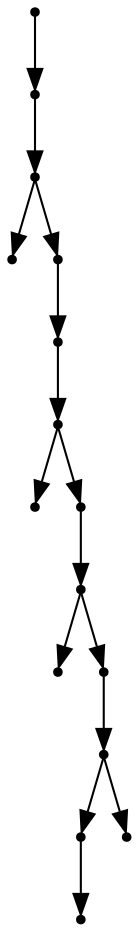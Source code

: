 digraph {
  15 [shape=point];
  14 [shape=point];
  13 [shape=point];
  0 [shape=point];
  12 [shape=point];
  11 [shape=point];
  10 [shape=point];
  1 [shape=point];
  9 [shape=point];
  8 [shape=point];
  2 [shape=point];
  7 [shape=point];
  6 [shape=point];
  4 [shape=point];
  3 [shape=point];
  5 [shape=point];
15 -> 14;
14 -> 13;
13 -> 0;
13 -> 12;
12 -> 11;
11 -> 10;
10 -> 1;
10 -> 9;
9 -> 8;
8 -> 2;
8 -> 7;
7 -> 6;
6 -> 4;
4 -> 3;
6 -> 5;
}
